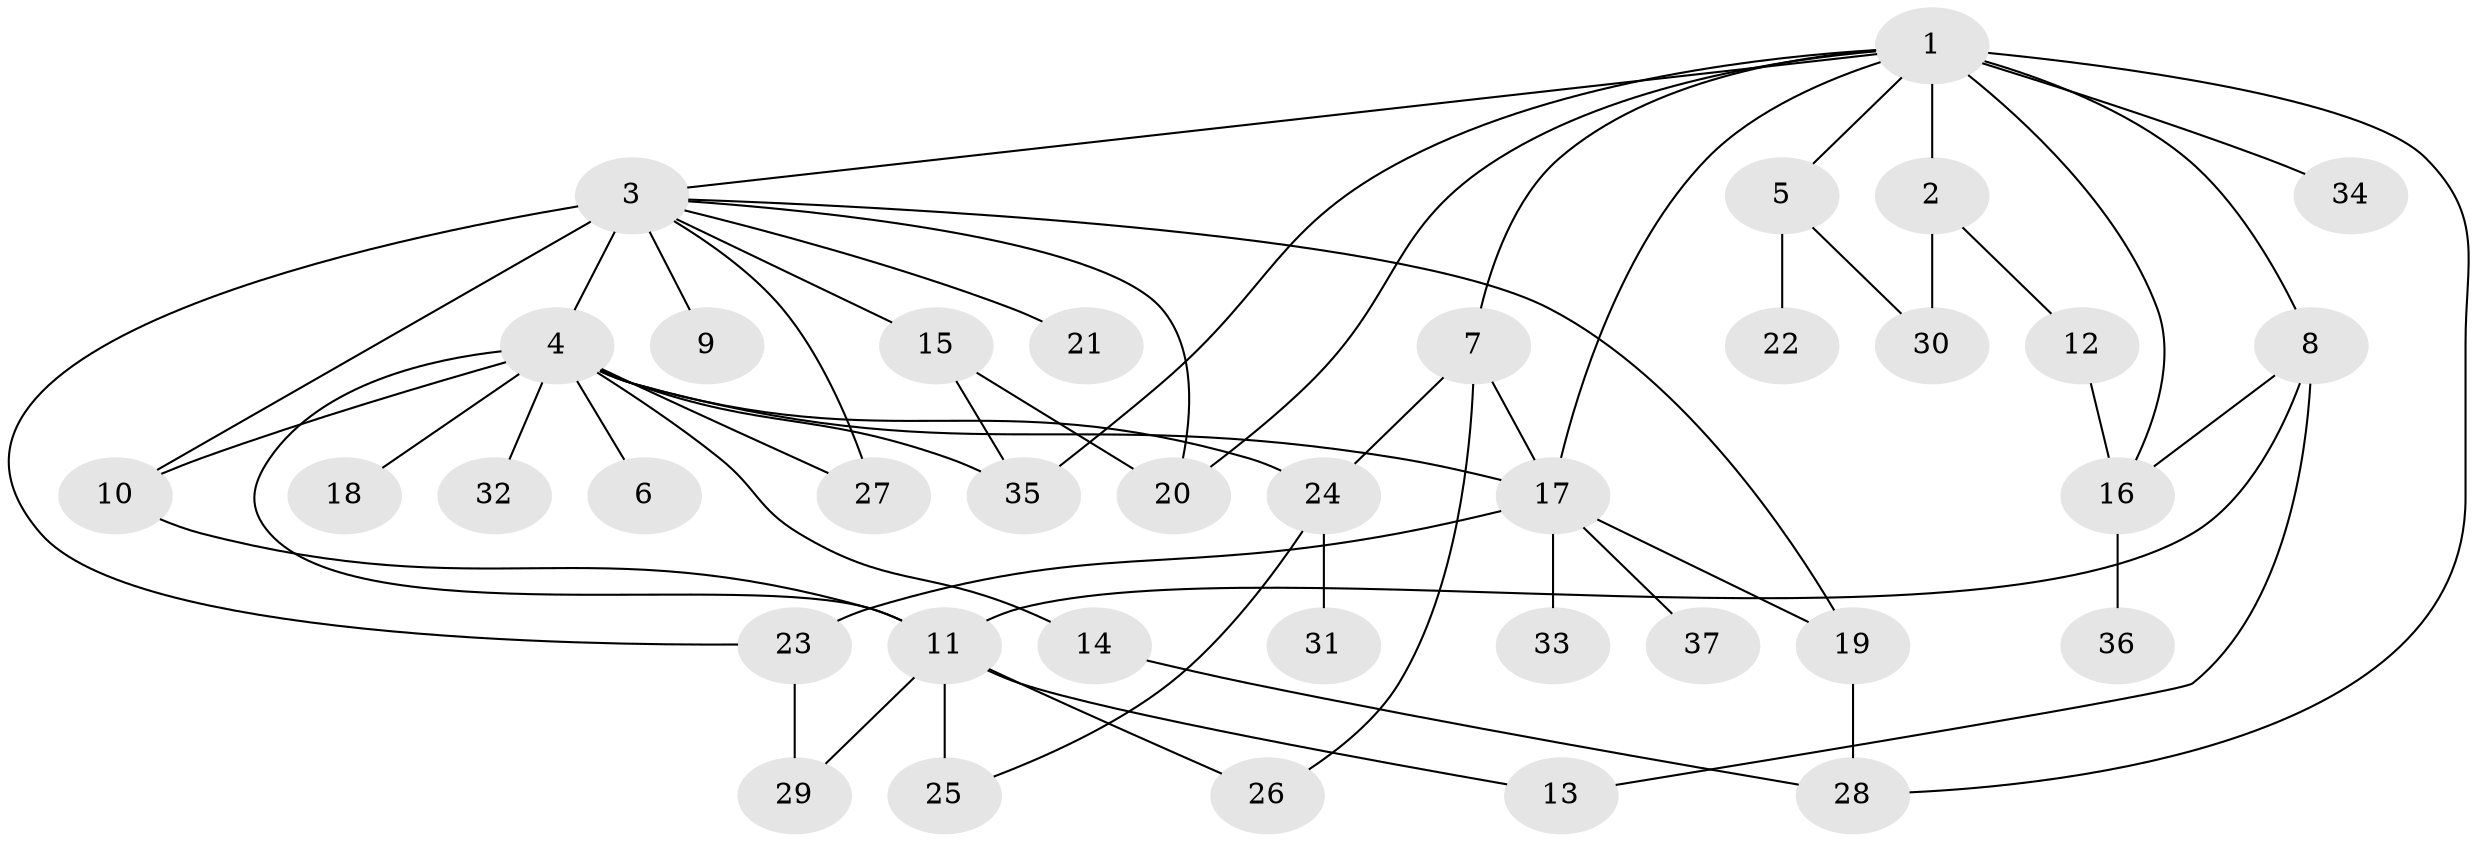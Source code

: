 // original degree distribution, {26: 0.01098901098901099, 2: 0.27472527472527475, 16: 0.01098901098901099, 19: 0.01098901098901099, 5: 0.06593406593406594, 1: 0.45054945054945056, 10: 0.01098901098901099, 3: 0.14285714285714285, 9: 0.01098901098901099, 4: 0.01098901098901099}
// Generated by graph-tools (version 1.1) at 2025/50/03/04/25 22:50:23]
// undirected, 37 vertices, 58 edges
graph export_dot {
  node [color=gray90,style=filled];
  1;
  2;
  3;
  4;
  5;
  6;
  7;
  8;
  9;
  10;
  11;
  12;
  13;
  14;
  15;
  16;
  17;
  18;
  19;
  20;
  21;
  22;
  23;
  24;
  25;
  26;
  27;
  28;
  29;
  30;
  31;
  32;
  33;
  34;
  35;
  36;
  37;
  1 -- 2 [weight=7.0];
  1 -- 3 [weight=1.0];
  1 -- 5 [weight=1.0];
  1 -- 7 [weight=2.0];
  1 -- 8 [weight=2.0];
  1 -- 16 [weight=1.0];
  1 -- 17 [weight=1.0];
  1 -- 20 [weight=1.0];
  1 -- 28 [weight=1.0];
  1 -- 34 [weight=1.0];
  1 -- 35 [weight=2.0];
  2 -- 12 [weight=1.0];
  2 -- 30 [weight=1.0];
  3 -- 4 [weight=1.0];
  3 -- 9 [weight=1.0];
  3 -- 10 [weight=5.0];
  3 -- 15 [weight=1.0];
  3 -- 19 [weight=1.0];
  3 -- 20 [weight=1.0];
  3 -- 21 [weight=1.0];
  3 -- 23 [weight=1.0];
  3 -- 27 [weight=1.0];
  4 -- 6 [weight=1.0];
  4 -- 10 [weight=1.0];
  4 -- 11 [weight=1.0];
  4 -- 14 [weight=1.0];
  4 -- 17 [weight=1.0];
  4 -- 18 [weight=1.0];
  4 -- 24 [weight=1.0];
  4 -- 27 [weight=8.0];
  4 -- 32 [weight=1.0];
  4 -- 35 [weight=1.0];
  5 -- 22 [weight=2.0];
  5 -- 30 [weight=1.0];
  7 -- 17 [weight=1.0];
  7 -- 24 [weight=1.0];
  7 -- 26 [weight=1.0];
  8 -- 11 [weight=2.0];
  8 -- 13 [weight=1.0];
  8 -- 16 [weight=1.0];
  10 -- 11 [weight=1.0];
  11 -- 13 [weight=1.0];
  11 -- 25 [weight=2.0];
  11 -- 26 [weight=1.0];
  11 -- 29 [weight=1.0];
  12 -- 16 [weight=1.0];
  14 -- 28 [weight=1.0];
  15 -- 20 [weight=1.0];
  15 -- 35 [weight=2.0];
  16 -- 36 [weight=1.0];
  17 -- 19 [weight=1.0];
  17 -- 23 [weight=1.0];
  17 -- 33 [weight=1.0];
  17 -- 37 [weight=1.0];
  19 -- 28 [weight=1.0];
  23 -- 29 [weight=1.0];
  24 -- 25 [weight=1.0];
  24 -- 31 [weight=1.0];
}
